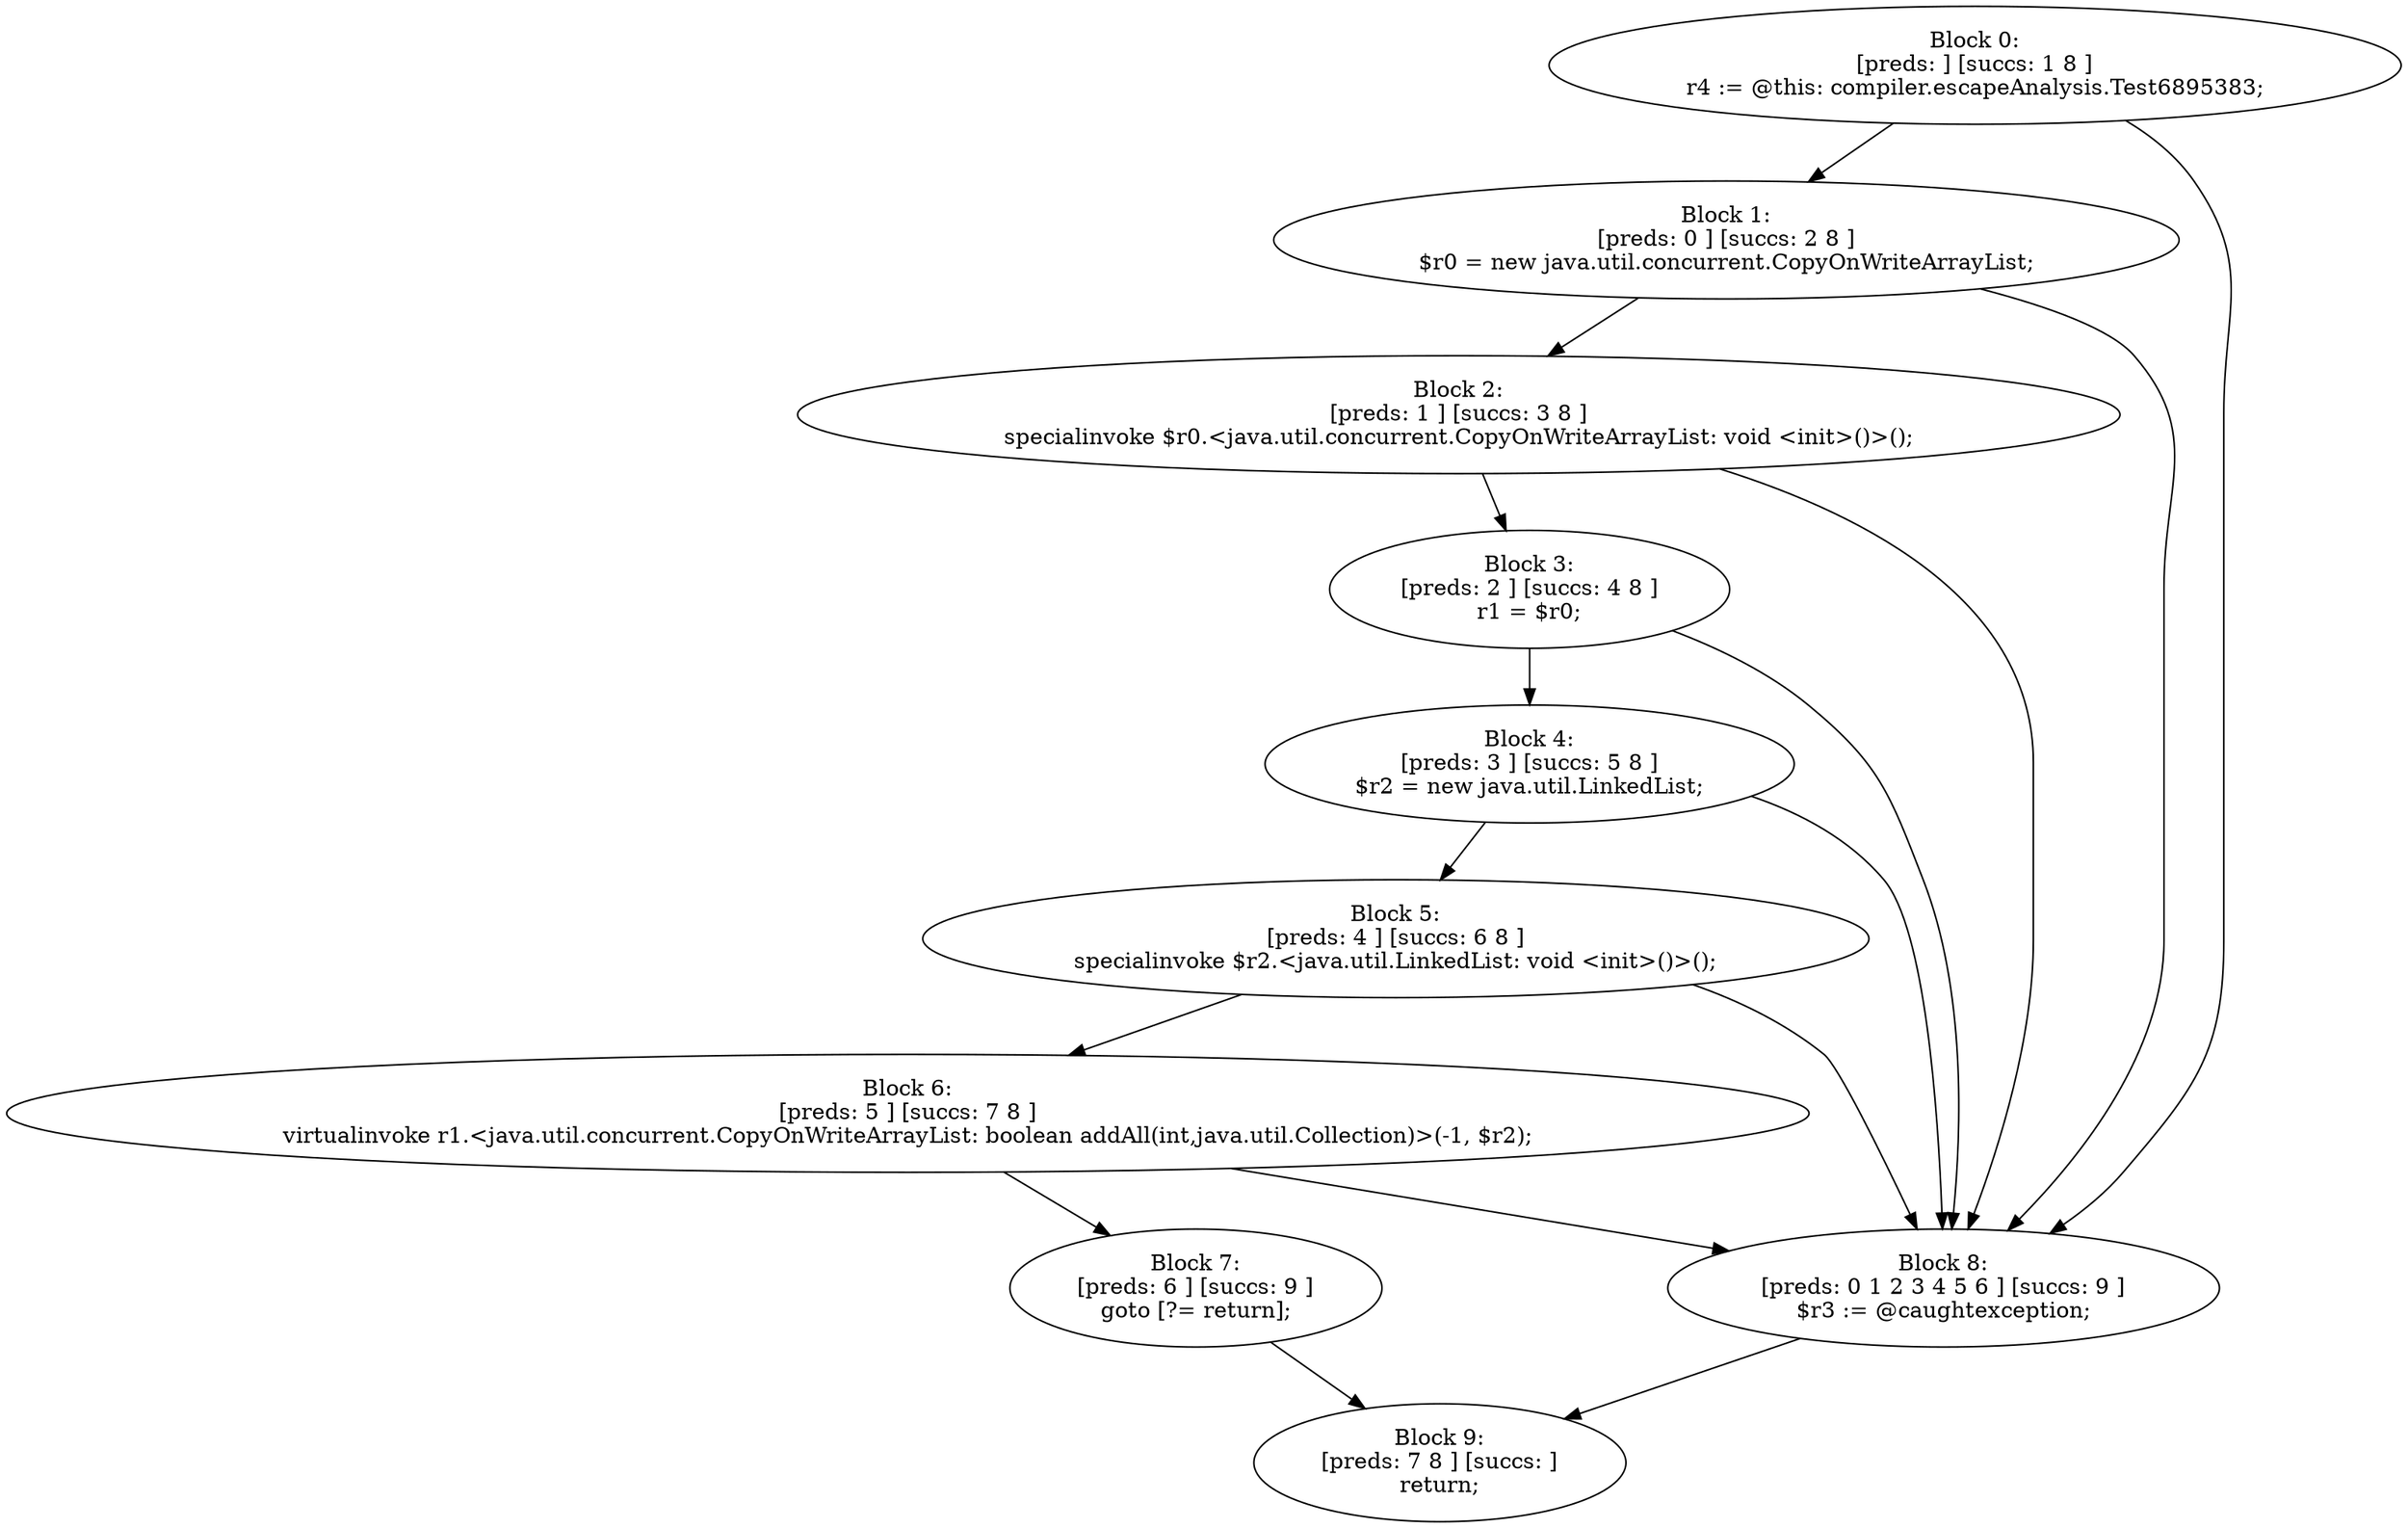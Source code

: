 digraph "unitGraph" {
    "Block 0:
[preds: ] [succs: 1 8 ]
r4 := @this: compiler.escapeAnalysis.Test6895383;
"
    "Block 1:
[preds: 0 ] [succs: 2 8 ]
$r0 = new java.util.concurrent.CopyOnWriteArrayList;
"
    "Block 2:
[preds: 1 ] [succs: 3 8 ]
specialinvoke $r0.<java.util.concurrent.CopyOnWriteArrayList: void <init>()>();
"
    "Block 3:
[preds: 2 ] [succs: 4 8 ]
r1 = $r0;
"
    "Block 4:
[preds: 3 ] [succs: 5 8 ]
$r2 = new java.util.LinkedList;
"
    "Block 5:
[preds: 4 ] [succs: 6 8 ]
specialinvoke $r2.<java.util.LinkedList: void <init>()>();
"
    "Block 6:
[preds: 5 ] [succs: 7 8 ]
virtualinvoke r1.<java.util.concurrent.CopyOnWriteArrayList: boolean addAll(int,java.util.Collection)>(-1, $r2);
"
    "Block 7:
[preds: 6 ] [succs: 9 ]
goto [?= return];
"
    "Block 8:
[preds: 0 1 2 3 4 5 6 ] [succs: 9 ]
$r3 := @caughtexception;
"
    "Block 9:
[preds: 7 8 ] [succs: ]
return;
"
    "Block 0:
[preds: ] [succs: 1 8 ]
r4 := @this: compiler.escapeAnalysis.Test6895383;
"->"Block 1:
[preds: 0 ] [succs: 2 8 ]
$r0 = new java.util.concurrent.CopyOnWriteArrayList;
";
    "Block 0:
[preds: ] [succs: 1 8 ]
r4 := @this: compiler.escapeAnalysis.Test6895383;
"->"Block 8:
[preds: 0 1 2 3 4 5 6 ] [succs: 9 ]
$r3 := @caughtexception;
";
    "Block 1:
[preds: 0 ] [succs: 2 8 ]
$r0 = new java.util.concurrent.CopyOnWriteArrayList;
"->"Block 2:
[preds: 1 ] [succs: 3 8 ]
specialinvoke $r0.<java.util.concurrent.CopyOnWriteArrayList: void <init>()>();
";
    "Block 1:
[preds: 0 ] [succs: 2 8 ]
$r0 = new java.util.concurrent.CopyOnWriteArrayList;
"->"Block 8:
[preds: 0 1 2 3 4 5 6 ] [succs: 9 ]
$r3 := @caughtexception;
";
    "Block 2:
[preds: 1 ] [succs: 3 8 ]
specialinvoke $r0.<java.util.concurrent.CopyOnWriteArrayList: void <init>()>();
"->"Block 3:
[preds: 2 ] [succs: 4 8 ]
r1 = $r0;
";
    "Block 2:
[preds: 1 ] [succs: 3 8 ]
specialinvoke $r0.<java.util.concurrent.CopyOnWriteArrayList: void <init>()>();
"->"Block 8:
[preds: 0 1 2 3 4 5 6 ] [succs: 9 ]
$r3 := @caughtexception;
";
    "Block 3:
[preds: 2 ] [succs: 4 8 ]
r1 = $r0;
"->"Block 4:
[preds: 3 ] [succs: 5 8 ]
$r2 = new java.util.LinkedList;
";
    "Block 3:
[preds: 2 ] [succs: 4 8 ]
r1 = $r0;
"->"Block 8:
[preds: 0 1 2 3 4 5 6 ] [succs: 9 ]
$r3 := @caughtexception;
";
    "Block 4:
[preds: 3 ] [succs: 5 8 ]
$r2 = new java.util.LinkedList;
"->"Block 5:
[preds: 4 ] [succs: 6 8 ]
specialinvoke $r2.<java.util.LinkedList: void <init>()>();
";
    "Block 4:
[preds: 3 ] [succs: 5 8 ]
$r2 = new java.util.LinkedList;
"->"Block 8:
[preds: 0 1 2 3 4 5 6 ] [succs: 9 ]
$r3 := @caughtexception;
";
    "Block 5:
[preds: 4 ] [succs: 6 8 ]
specialinvoke $r2.<java.util.LinkedList: void <init>()>();
"->"Block 6:
[preds: 5 ] [succs: 7 8 ]
virtualinvoke r1.<java.util.concurrent.CopyOnWriteArrayList: boolean addAll(int,java.util.Collection)>(-1, $r2);
";
    "Block 5:
[preds: 4 ] [succs: 6 8 ]
specialinvoke $r2.<java.util.LinkedList: void <init>()>();
"->"Block 8:
[preds: 0 1 2 3 4 5 6 ] [succs: 9 ]
$r3 := @caughtexception;
";
    "Block 6:
[preds: 5 ] [succs: 7 8 ]
virtualinvoke r1.<java.util.concurrent.CopyOnWriteArrayList: boolean addAll(int,java.util.Collection)>(-1, $r2);
"->"Block 7:
[preds: 6 ] [succs: 9 ]
goto [?= return];
";
    "Block 6:
[preds: 5 ] [succs: 7 8 ]
virtualinvoke r1.<java.util.concurrent.CopyOnWriteArrayList: boolean addAll(int,java.util.Collection)>(-1, $r2);
"->"Block 8:
[preds: 0 1 2 3 4 5 6 ] [succs: 9 ]
$r3 := @caughtexception;
";
    "Block 7:
[preds: 6 ] [succs: 9 ]
goto [?= return];
"->"Block 9:
[preds: 7 8 ] [succs: ]
return;
";
    "Block 8:
[preds: 0 1 2 3 4 5 6 ] [succs: 9 ]
$r3 := @caughtexception;
"->"Block 9:
[preds: 7 8 ] [succs: ]
return;
";
}
